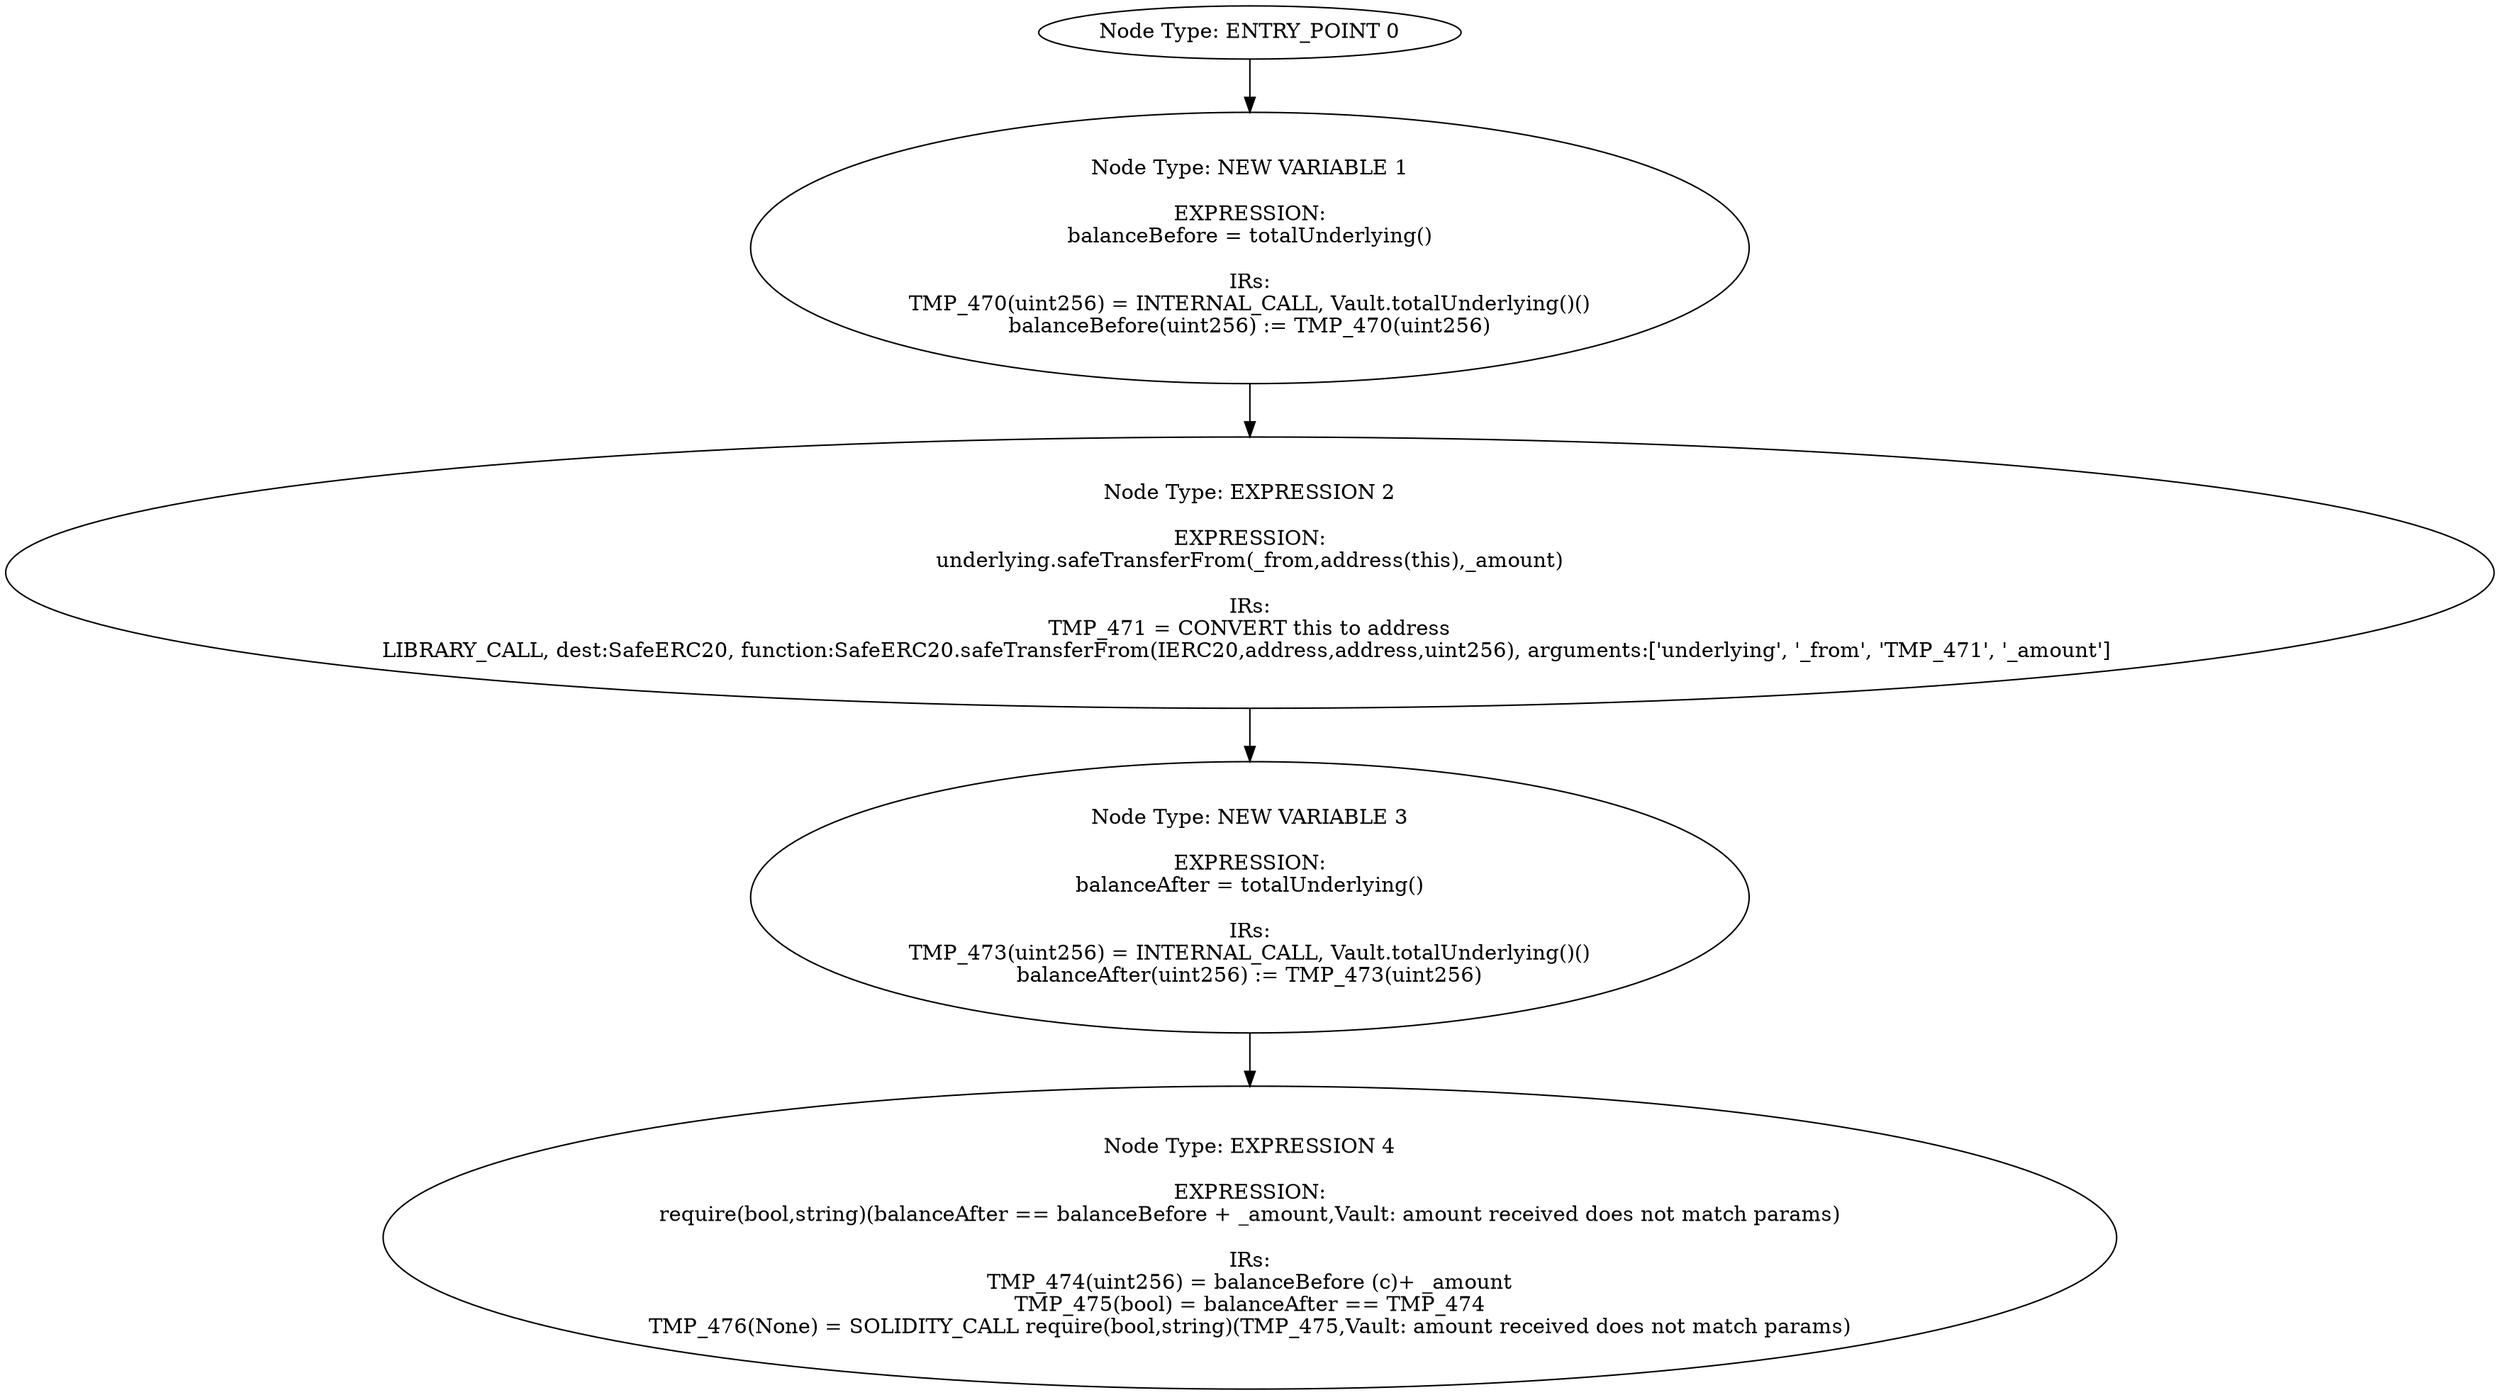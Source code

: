 digraph{
0[label="Node Type: ENTRY_POINT 0
"];
0->1;
1[label="Node Type: NEW VARIABLE 1

EXPRESSION:
balanceBefore = totalUnderlying()

IRs:
TMP_470(uint256) = INTERNAL_CALL, Vault.totalUnderlying()()
balanceBefore(uint256) := TMP_470(uint256)"];
1->2;
2[label="Node Type: EXPRESSION 2

EXPRESSION:
underlying.safeTransferFrom(_from,address(this),_amount)

IRs:
TMP_471 = CONVERT this to address
LIBRARY_CALL, dest:SafeERC20, function:SafeERC20.safeTransferFrom(IERC20,address,address,uint256), arguments:['underlying', '_from', 'TMP_471', '_amount'] "];
2->3;
3[label="Node Type: NEW VARIABLE 3

EXPRESSION:
balanceAfter = totalUnderlying()

IRs:
TMP_473(uint256) = INTERNAL_CALL, Vault.totalUnderlying()()
balanceAfter(uint256) := TMP_473(uint256)"];
3->4;
4[label="Node Type: EXPRESSION 4

EXPRESSION:
require(bool,string)(balanceAfter == balanceBefore + _amount,Vault: amount received does not match params)

IRs:
TMP_474(uint256) = balanceBefore (c)+ _amount
TMP_475(bool) = balanceAfter == TMP_474
TMP_476(None) = SOLIDITY_CALL require(bool,string)(TMP_475,Vault: amount received does not match params)"];
}
